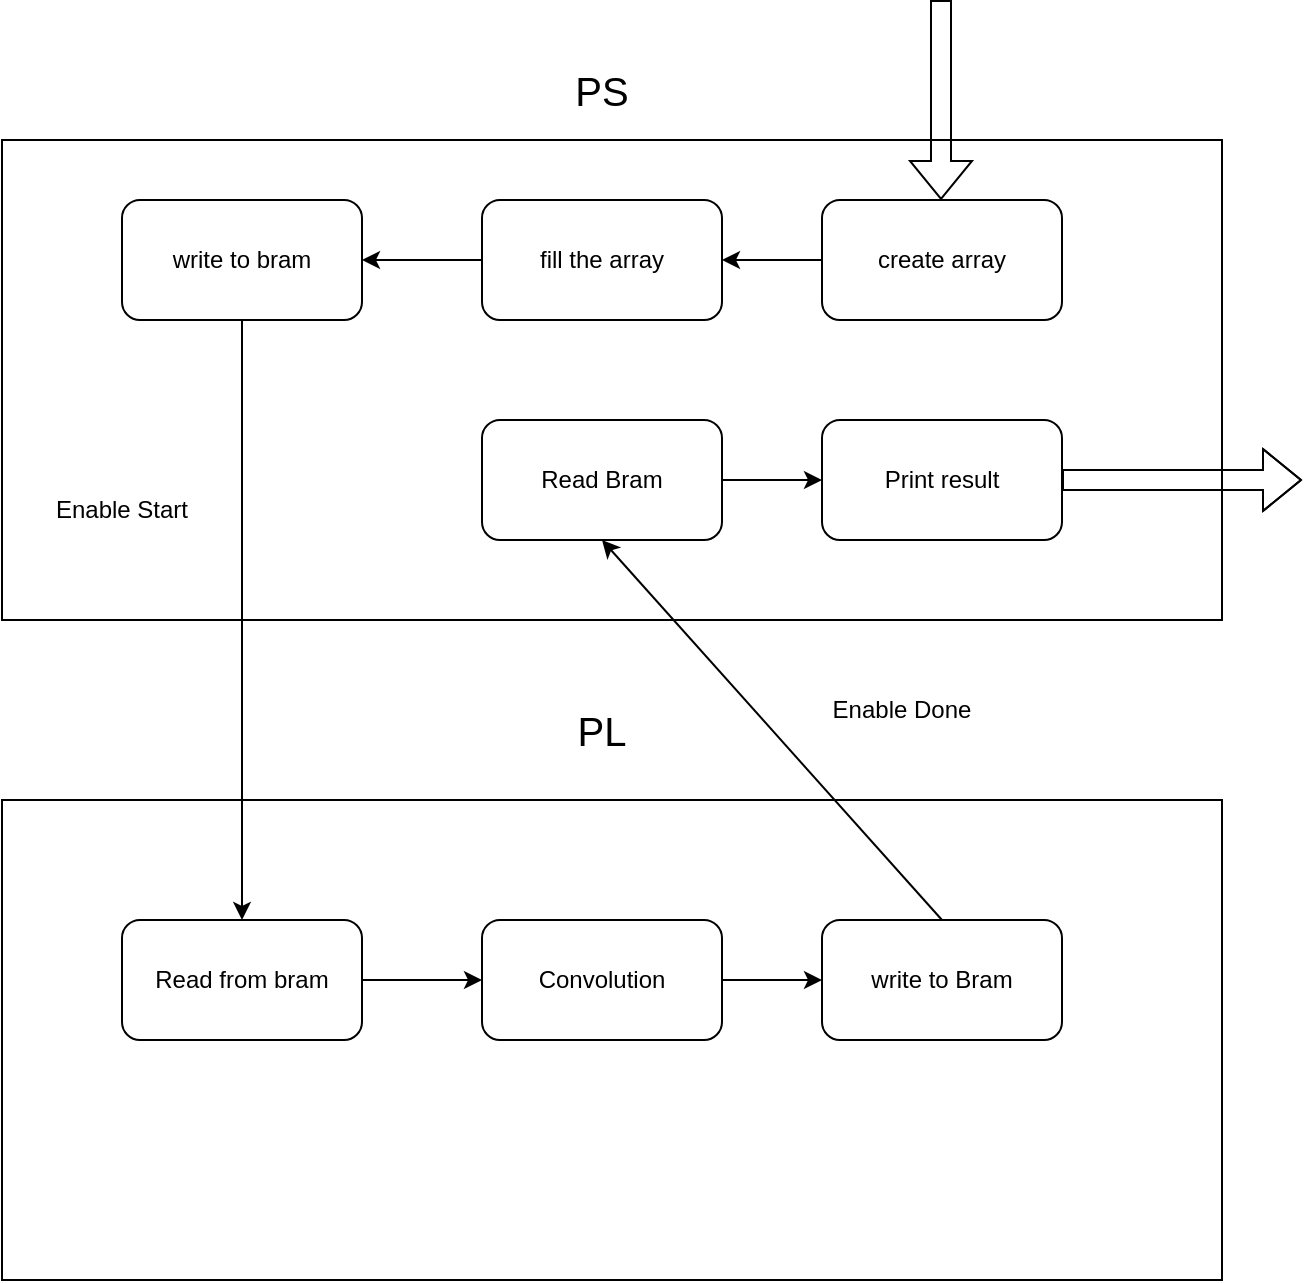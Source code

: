 <mxfile version="24.6.4" type="device">
  <diagram id="C5RBs43oDa-KdzZeNtuy" name="Page-1">
    <mxGraphModel dx="1414" dy="782" grid="1" gridSize="10" guides="1" tooltips="1" connect="1" arrows="1" fold="1" page="1" pageScale="1" pageWidth="827" pageHeight="1169" math="0" shadow="0">
      <root>
        <mxCell id="WIyWlLk6GJQsqaUBKTNV-0" />
        <mxCell id="WIyWlLk6GJQsqaUBKTNV-1" parent="WIyWlLk6GJQsqaUBKTNV-0" />
        <mxCell id="px6-GwisyPFu5orwWv60-3" value="" style="rounded=0;whiteSpace=wrap;html=1;" parent="WIyWlLk6GJQsqaUBKTNV-1" vertex="1">
          <mxGeometry x="40" y="120" width="610" height="240" as="geometry" />
        </mxCell>
        <mxCell id="px6-GwisyPFu5orwWv60-4" value="fill the array" style="rounded=1;whiteSpace=wrap;html=1;" parent="WIyWlLk6GJQsqaUBKTNV-1" vertex="1">
          <mxGeometry x="280" y="150" width="120" height="60" as="geometry" />
        </mxCell>
        <mxCell id="px6-GwisyPFu5orwWv60-5" value="&lt;span style=&quot;font-size: 20px;&quot;&gt;PS&lt;/span&gt;" style="text;html=1;align=center;verticalAlign=middle;whiteSpace=wrap;rounded=0;" parent="WIyWlLk6GJQsqaUBKTNV-1" vertex="1">
          <mxGeometry x="310" y="80" width="60" height="30" as="geometry" />
        </mxCell>
        <mxCell id="px6-GwisyPFu5orwWv60-6" value="" style="rounded=0;whiteSpace=wrap;html=1;" parent="WIyWlLk6GJQsqaUBKTNV-1" vertex="1">
          <mxGeometry x="40" y="450" width="610" height="240" as="geometry" />
        </mxCell>
        <mxCell id="px6-GwisyPFu5orwWv60-7" value="create array" style="rounded=1;whiteSpace=wrap;html=1;" parent="WIyWlLk6GJQsqaUBKTNV-1" vertex="1">
          <mxGeometry x="450" y="150" width="120" height="60" as="geometry" />
        </mxCell>
        <mxCell id="px6-GwisyPFu5orwWv60-8" value="" style="shape=flexArrow;endArrow=classic;html=1;rounded=0;" parent="WIyWlLk6GJQsqaUBKTNV-1" edge="1">
          <mxGeometry width="50" height="50" relative="1" as="geometry">
            <mxPoint x="509.5" y="50" as="sourcePoint" />
            <mxPoint x="509.5" y="150" as="targetPoint" />
          </mxGeometry>
        </mxCell>
        <mxCell id="px6-GwisyPFu5orwWv60-9" value="write to bram" style="rounded=1;whiteSpace=wrap;html=1;" parent="WIyWlLk6GJQsqaUBKTNV-1" vertex="1">
          <mxGeometry x="100" y="150" width="120" height="60" as="geometry" />
        </mxCell>
        <mxCell id="px6-GwisyPFu5orwWv60-10" value="&lt;font style=&quot;font-size: 20px;&quot;&gt;PL&lt;/font&gt;" style="text;html=1;align=center;verticalAlign=middle;whiteSpace=wrap;rounded=0;" parent="WIyWlLk6GJQsqaUBKTNV-1" vertex="1">
          <mxGeometry x="310" y="400" width="60" height="30" as="geometry" />
        </mxCell>
        <mxCell id="px6-GwisyPFu5orwWv60-19" value="" style="edgeStyle=orthogonalEdgeStyle;rounded=0;orthogonalLoop=1;jettySize=auto;html=1;" parent="WIyWlLk6GJQsqaUBKTNV-1" source="px6-GwisyPFu5orwWv60-16" target="px6-GwisyPFu5orwWv60-18" edge="1">
          <mxGeometry relative="1" as="geometry" />
        </mxCell>
        <mxCell id="px6-GwisyPFu5orwWv60-16" value="Read from bram" style="rounded=1;whiteSpace=wrap;html=1;" parent="WIyWlLk6GJQsqaUBKTNV-1" vertex="1">
          <mxGeometry x="100" y="510" width="120" height="60" as="geometry" />
        </mxCell>
        <mxCell id="px6-GwisyPFu5orwWv60-21" value="" style="edgeStyle=orthogonalEdgeStyle;rounded=0;orthogonalLoop=1;jettySize=auto;html=1;" parent="WIyWlLk6GJQsqaUBKTNV-1" source="px6-GwisyPFu5orwWv60-18" target="px6-GwisyPFu5orwWv60-20" edge="1">
          <mxGeometry relative="1" as="geometry" />
        </mxCell>
        <mxCell id="px6-GwisyPFu5orwWv60-18" value="&lt;span data-darkreader-inline-bgcolor=&quot;&quot; data-darkreader-inline-color=&quot;&quot; style=&quot;text-align: left; text-wrap: nowrap; --darkreader-inline-color: #cdc9c3; --darkreader-inline-bgcolor: #121415; background-color: rgb(255, 255, 255);&quot;&gt;Convolution&lt;/span&gt;" style="rounded=1;whiteSpace=wrap;html=1;" parent="WIyWlLk6GJQsqaUBKTNV-1" vertex="1">
          <mxGeometry x="280" y="510" width="120" height="60" as="geometry" />
        </mxCell>
        <mxCell id="px6-GwisyPFu5orwWv60-20" value="&lt;div style=&quot;text-align: left;&quot;&gt;&lt;font style=&quot;&quot;&gt;&lt;span data-darkreader-inline-bgcolor=&quot;&quot; style=&quot;text-wrap: nowrap; --darkreader-inline-bgcolor: #181a1b; background-color: rgb(255, 255, 255);&quot;&gt;write to Bram&lt;/span&gt;&lt;/font&gt;&lt;/div&gt;" style="rounded=1;whiteSpace=wrap;html=1;" parent="WIyWlLk6GJQsqaUBKTNV-1" vertex="1">
          <mxGeometry x="450" y="510" width="120" height="60" as="geometry" />
        </mxCell>
        <mxCell id="px6-GwisyPFu5orwWv60-22" value="" style="endArrow=classic;html=1;rounded=0;exitX=0;exitY=0.5;exitDx=0;exitDy=0;" parent="WIyWlLk6GJQsqaUBKTNV-1" source="px6-GwisyPFu5orwWv60-4" target="px6-GwisyPFu5orwWv60-9" edge="1">
          <mxGeometry width="50" height="50" relative="1" as="geometry">
            <mxPoint x="240" y="430" as="sourcePoint" />
            <mxPoint x="290" y="380" as="targetPoint" />
          </mxGeometry>
        </mxCell>
        <mxCell id="px6-GwisyPFu5orwWv60-23" value="" style="endArrow=classic;html=1;rounded=0;exitX=0;exitY=0.5;exitDx=0;exitDy=0;entryX=1;entryY=0.5;entryDx=0;entryDy=0;" parent="WIyWlLk6GJQsqaUBKTNV-1" source="px6-GwisyPFu5orwWv60-7" target="px6-GwisyPFu5orwWv60-4" edge="1">
          <mxGeometry width="50" height="50" relative="1" as="geometry">
            <mxPoint x="250" y="440" as="sourcePoint" />
            <mxPoint x="300" y="390" as="targetPoint" />
          </mxGeometry>
        </mxCell>
        <mxCell id="px6-GwisyPFu5orwWv60-24" value="" style="endArrow=classic;html=1;rounded=0;exitX=0.5;exitY=1;exitDx=0;exitDy=0;entryX=0.5;entryY=0;entryDx=0;entryDy=0;entryPerimeter=0;" parent="WIyWlLk6GJQsqaUBKTNV-1" source="px6-GwisyPFu5orwWv60-9" target="px6-GwisyPFu5orwWv60-16" edge="1">
          <mxGeometry width="50" height="50" relative="1" as="geometry">
            <mxPoint x="240" y="430" as="sourcePoint" />
            <mxPoint x="160" y="500" as="targetPoint" />
          </mxGeometry>
        </mxCell>
        <mxCell id="px6-GwisyPFu5orwWv60-27" value="" style="edgeStyle=orthogonalEdgeStyle;rounded=0;orthogonalLoop=1;jettySize=auto;html=1;" parent="WIyWlLk6GJQsqaUBKTNV-1" source="px6-GwisyPFu5orwWv60-25" target="px6-GwisyPFu5orwWv60-26" edge="1">
          <mxGeometry relative="1" as="geometry" />
        </mxCell>
        <mxCell id="px6-GwisyPFu5orwWv60-25" value="Read Bram" style="rounded=1;whiteSpace=wrap;html=1;" parent="WIyWlLk6GJQsqaUBKTNV-1" vertex="1">
          <mxGeometry x="280" y="260" width="120" height="60" as="geometry" />
        </mxCell>
        <mxCell id="px6-GwisyPFu5orwWv60-26" value="Print res&lt;span data-darkreader-inline-color=&quot;&quot; data-darkreader-inline-bgcolor=&quot;&quot; style=&quot;background-color: initial; color: rgb(0, 0, 0); --darkreader-inline-bgcolor: initial; --darkreader-inline-color: #e8e6e3;&quot;&gt;ult&lt;/span&gt;" style="rounded=1;whiteSpace=wrap;html=1;" parent="WIyWlLk6GJQsqaUBKTNV-1" vertex="1">
          <mxGeometry x="450" y="260" width="120" height="60" as="geometry" />
        </mxCell>
        <mxCell id="px6-GwisyPFu5orwWv60-28" value="" style="shape=flexArrow;endArrow=classic;html=1;rounded=0;exitX=1;exitY=0.5;exitDx=0;exitDy=0;" parent="WIyWlLk6GJQsqaUBKTNV-1" source="px6-GwisyPFu5orwWv60-26" edge="1">
          <mxGeometry width="50" height="50" relative="1" as="geometry">
            <mxPoint x="240" y="430" as="sourcePoint" />
            <mxPoint x="690" y="290" as="targetPoint" />
            <Array as="points">
              <mxPoint x="640" y="290" />
            </Array>
          </mxGeometry>
        </mxCell>
        <mxCell id="px6-GwisyPFu5orwWv60-29" value="" style="endArrow=classic;html=1;rounded=0;exitX=0.5;exitY=0;exitDx=0;exitDy=0;entryX=0.5;entryY=1;entryDx=0;entryDy=0;" parent="WIyWlLk6GJQsqaUBKTNV-1" source="px6-GwisyPFu5orwWv60-20" target="px6-GwisyPFu5orwWv60-25" edge="1">
          <mxGeometry width="50" height="50" relative="1" as="geometry">
            <mxPoint x="240" y="430" as="sourcePoint" />
            <mxPoint x="290" y="380" as="targetPoint" />
          </mxGeometry>
        </mxCell>
        <mxCell id="KRCz2OfRZtSz6n8qdq-R-1" value="Enable Start" style="text;html=1;align=center;verticalAlign=middle;whiteSpace=wrap;rounded=0;" vertex="1" parent="WIyWlLk6GJQsqaUBKTNV-1">
          <mxGeometry x="60" y="290" width="80" height="30" as="geometry" />
        </mxCell>
        <mxCell id="KRCz2OfRZtSz6n8qdq-R-2" value="Enable Done" style="text;html=1;align=center;verticalAlign=middle;whiteSpace=wrap;rounded=0;" vertex="1" parent="WIyWlLk6GJQsqaUBKTNV-1">
          <mxGeometry x="450" y="390" width="80" height="30" as="geometry" />
        </mxCell>
      </root>
    </mxGraphModel>
  </diagram>
</mxfile>
